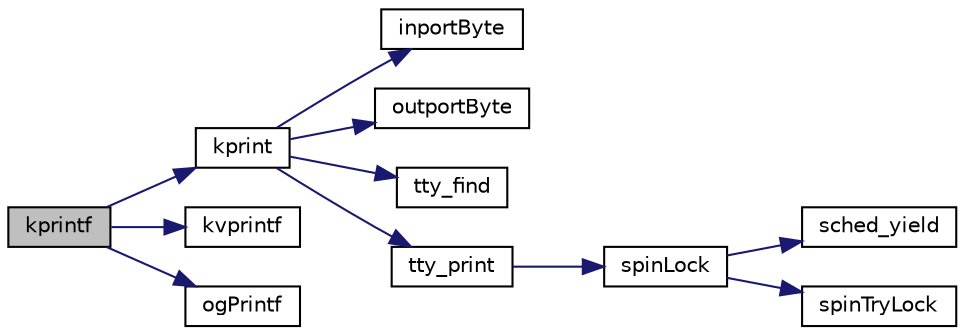 digraph "kprintf"
{
 // LATEX_PDF_SIZE
  edge [fontname="Helvetica",fontsize="10",labelfontname="Helvetica",labelfontsize="10"];
  node [fontname="Helvetica",fontsize="10",shape=record];
  rankdir="LR";
  Node1 [label="kprintf",height=0.2,width=0.4,color="black", fillcolor="grey75", style="filled", fontcolor="black",tooltip=" "];
  Node1 -> Node2 [color="midnightblue",fontsize="10",style="solid",fontname="Helvetica"];
  Node2 [label="kprint",height=0.2,width=0.4,color="black", fillcolor="white", style="filled",URL="$video_8h.html#a5429378b96a24fadfd2d1f8d777eb95a",tooltip=" "];
  Node2 -> Node3 [color="midnightblue",fontsize="10",style="solid",fontname="Helvetica"];
  Node3 [label="inportByte",height=0.2,width=0.4,color="black", fillcolor="white", style="filled",URL="$io_8h.html#a77b934268de1b3ecdcf3f275413b3108",tooltip="input one byte from specified port"];
  Node2 -> Node4 [color="midnightblue",fontsize="10",style="solid",fontname="Helvetica"];
  Node4 [label="outportByte",height=0.2,width=0.4,color="black", fillcolor="white", style="filled",URL="$io_8h.html#a8acc1a06073db2e7b92ffbd00fbd0cf1",tooltip="outputut one byte to specified port"];
  Node2 -> Node5 [color="midnightblue",fontsize="10",style="solid",fontname="Helvetica"];
  Node5 [label="tty_find",height=0.2,width=0.4,color="black", fillcolor="white", style="filled",URL="$tty_8h.html#a4f96ccac7e60296ef496008d8cbed0ff",tooltip=" "];
  Node2 -> Node6 [color="midnightblue",fontsize="10",style="solid",fontname="Helvetica"];
  Node6 [label="tty_print",height=0.2,width=0.4,color="black", fillcolor="white", style="filled",URL="$tty_8h.html#ad96f57a7c113d3cfa76ee5fed6de33c0",tooltip=" "];
  Node6 -> Node7 [color="midnightblue",fontsize="10",style="solid",fontname="Helvetica"];
  Node7 [label="spinLock",height=0.2,width=0.4,color="black", fillcolor="white", style="filled",URL="$armv6_2spinlock_8c.html#a71f03d2ba55111c715b6068254847a53",tooltip=" "];
  Node7 -> Node8 [color="midnightblue",fontsize="10",style="solid",fontname="Helvetica"];
  Node8 [label="sched_yield",height=0.2,width=0.4,color="black", fillcolor="white", style="filled",URL="$armv6_2sched_8c.html#a08933fe6d593a1c78b9080359f15a0b7",tooltip=" "];
  Node7 -> Node9 [color="midnightblue",fontsize="10",style="solid",fontname="Helvetica"];
  Node9 [label="spinTryLock",height=0.2,width=0.4,color="black", fillcolor="white", style="filled",URL="$armv6_2spinlock_8c.html#a740766af5da58616f700fffab6768a78",tooltip=" "];
  Node1 -> Node10 [color="midnightblue",fontsize="10",style="solid",fontname="Helvetica"];
  Node10 [label="kvprintf",height=0.2,width=0.4,color="black", fillcolor="white", style="filled",URL="$kprintf_8c.html#a3093cdac4668a4ccffdd7f77270888b7",tooltip=" "];
  Node1 -> Node11 [color="midnightblue",fontsize="10",style="solid",fontname="Helvetica"];
  Node11 [label="ogPrintf",height=0.2,width=0.4,color="black", fillcolor="white", style="filled",URL="$kprintf_8h.html#a3b4a66bf1f6583e65660f281b6014aa1",tooltip=" "];
}
